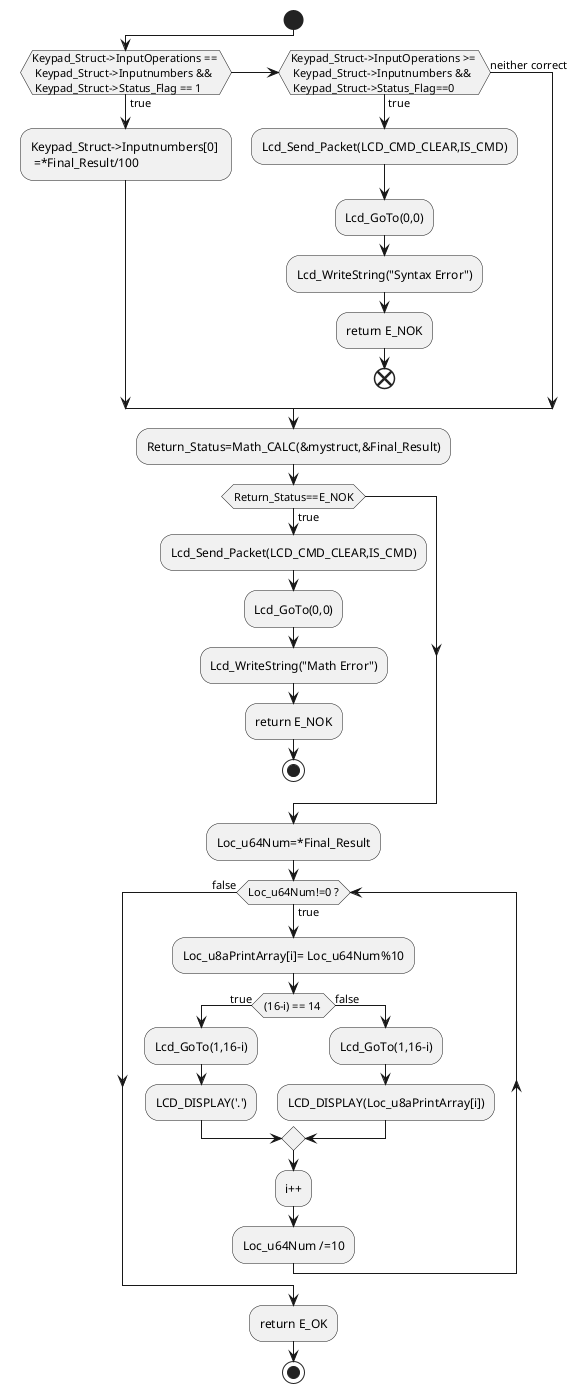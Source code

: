 @startuml inline_umlgraph_1.png
start
if (Keypad_Struct->InputOperations == \n Keypad_Struct->Inputnumbers && \n Keypad_Struct->Status_Flag == 1) then (true)
  :Keypad_Struct->Inputnumbers[0] \n =*Final_Result/100;
elseif (Keypad_Struct->InputOperations >= \n Keypad_Struct->Inputnumbers && \n Keypad_Struct->Status_Flag==0) then (true)
  :Lcd_Send_Packet(LCD_CMD_CLEAR,IS_CMD);
  :Lcd_GoTo(0,0);
  :Lcd_WriteString("Syntax Error");
  :return E_NOK;
  end
else (neither correct)
endif
:Return_Status=Math_CALC(&mystruct,&Final_Result);
if (Return_Status==E_NOK) then (true)
  :Lcd_Send_Packet(LCD_CMD_CLEAR,IS_CMD);
  :Lcd_GoTo(0,0);
  :Lcd_WriteString("Math Error");
  :return E_NOK;
  stop
endif
:Loc_u64Num=*Final_Result;
while (Loc_u64Num!=0 ?) is (true)
  :Loc_u8aPrintArray[i]= Loc_u64Num%10;

 if ((16-i) == 14 ) then (true)
  :Lcd_GoTo(1,16-i);
  :LCD_DISPLAY('.');
 else (false)
  :Lcd_GoTo(1,16-i);
  :LCD_DISPLAY(Loc_u8aPrintArray[i]);
 endif
 :i++;
 :Loc_u64Num /=10;
endwhile (false)
:return E_OK;
stop
@enduml
